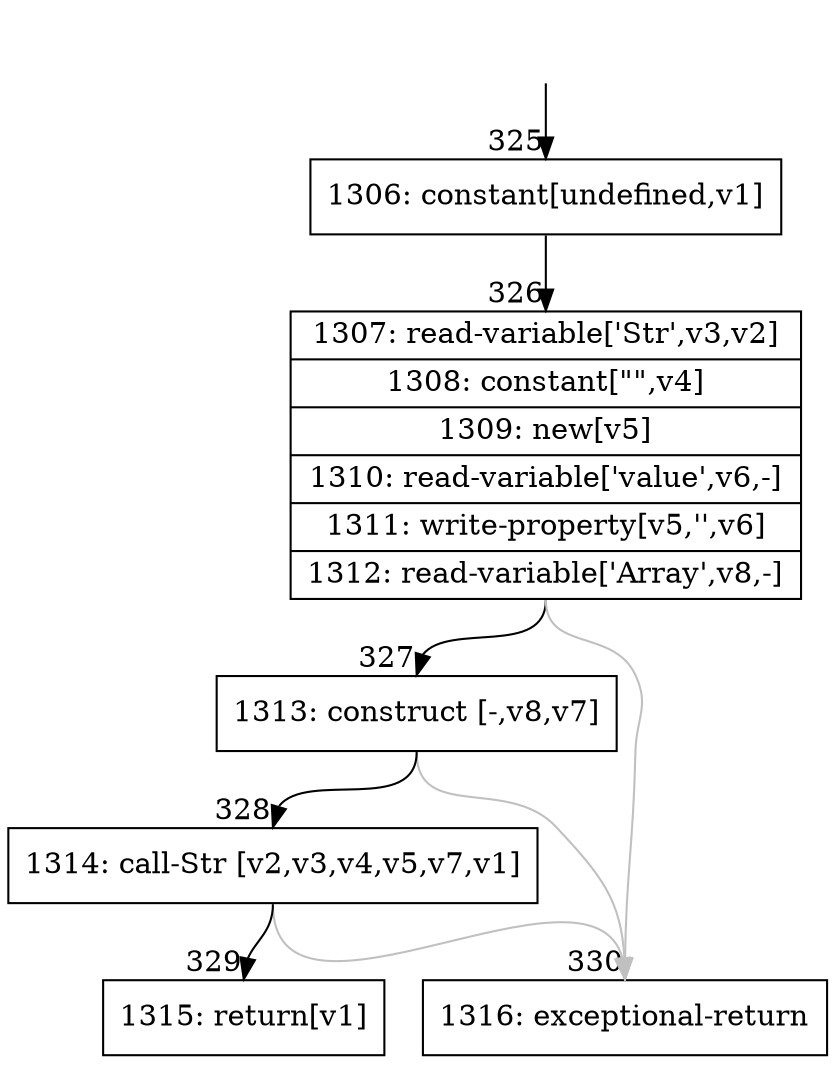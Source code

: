 digraph {
rankdir="TD"
BB_entry23[shape=none,label=""];
BB_entry23 -> BB325 [tailport=s, headport=n, headlabel="    325"]
BB325 [shape=record label="{1306: constant[undefined,v1]}" ] 
BB325 -> BB326 [tailport=s, headport=n, headlabel="      326"]
BB326 [shape=record label="{1307: read-variable['Str',v3,v2]|1308: constant[\"\",v4]|1309: new[v5]|1310: read-variable['value',v6,-]|1311: write-property[v5,'',v6]|1312: read-variable['Array',v8,-]}" ] 
BB326 -> BB327 [tailport=s, headport=n, headlabel="      327"]
BB326 -> BB330 [tailport=s, headport=n, color=gray, headlabel="      330"]
BB327 [shape=record label="{1313: construct [-,v8,v7]}" ] 
BB327 -> BB328 [tailport=s, headport=n, headlabel="      328"]
BB327 -> BB330 [tailport=s, headport=n, color=gray]
BB328 [shape=record label="{1314: call-Str [v2,v3,v4,v5,v7,v1]}" ] 
BB328 -> BB329 [tailport=s, headport=n, headlabel="      329"]
BB328 -> BB330 [tailport=s, headport=n, color=gray]
BB329 [shape=record label="{1315: return[v1]}" ] 
BB330 [shape=record label="{1316: exceptional-return}" ] 
//#$~ 209
}
